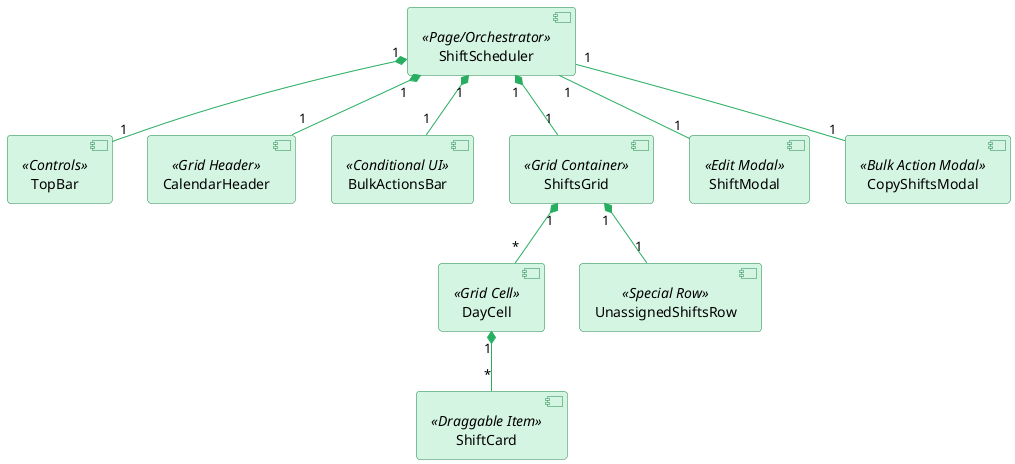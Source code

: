 @startuml
!theme vibrant

skinparam component {
    borderColor #1E8449
    backgroundColor #D5F5E3
    ArrowColor #27AE60
}

' --- Định nghĩa các thành phần ---
component ShiftScheduler <<Page/Orchestrator>>
component TopBar <<Controls>>
component CalendarHeader <<Grid Header>>
component BulkActionsBar <<Conditional UI>>
component ShiftsGrid <<Grid Container>>
component DayCell <<Grid Cell>>
component ShiftCard <<Draggable Item>>
component UnassignedShiftsRow <<Special Row>>
component ShiftModal <<Edit Modal>>
component CopyShiftsModal <<Bulk Action Modal>>

' --- Định nghĩa các mối quan hệ ---

' ShiftScheduler chứa các thành phần giao diện chính
ShiftScheduler "1" *-- "1" TopBar
ShiftScheduler "1" *-- "1" CalendarHeader
ShiftScheduler "1" *-- "1" BulkActionsBar
ShiftScheduler "1" *-- "1" ShiftsGrid

' ShiftScheduler quản lý và hiển thị các Modal
ShiftScheduler "1" -- "1" ShiftModal
ShiftScheduler "1" -- "1" CopyShiftsModal

' Cấu trúc lồng nhau bên trong lưới (Grid)
ShiftsGrid "1" *-- "1" UnassignedShiftsRow
ShiftsGrid "1" *-- "*" DayCell

' DayCell là thành phần chứa các thẻ ShiftCard
DayCell "1" *-- "*" ShiftCard

@enduml